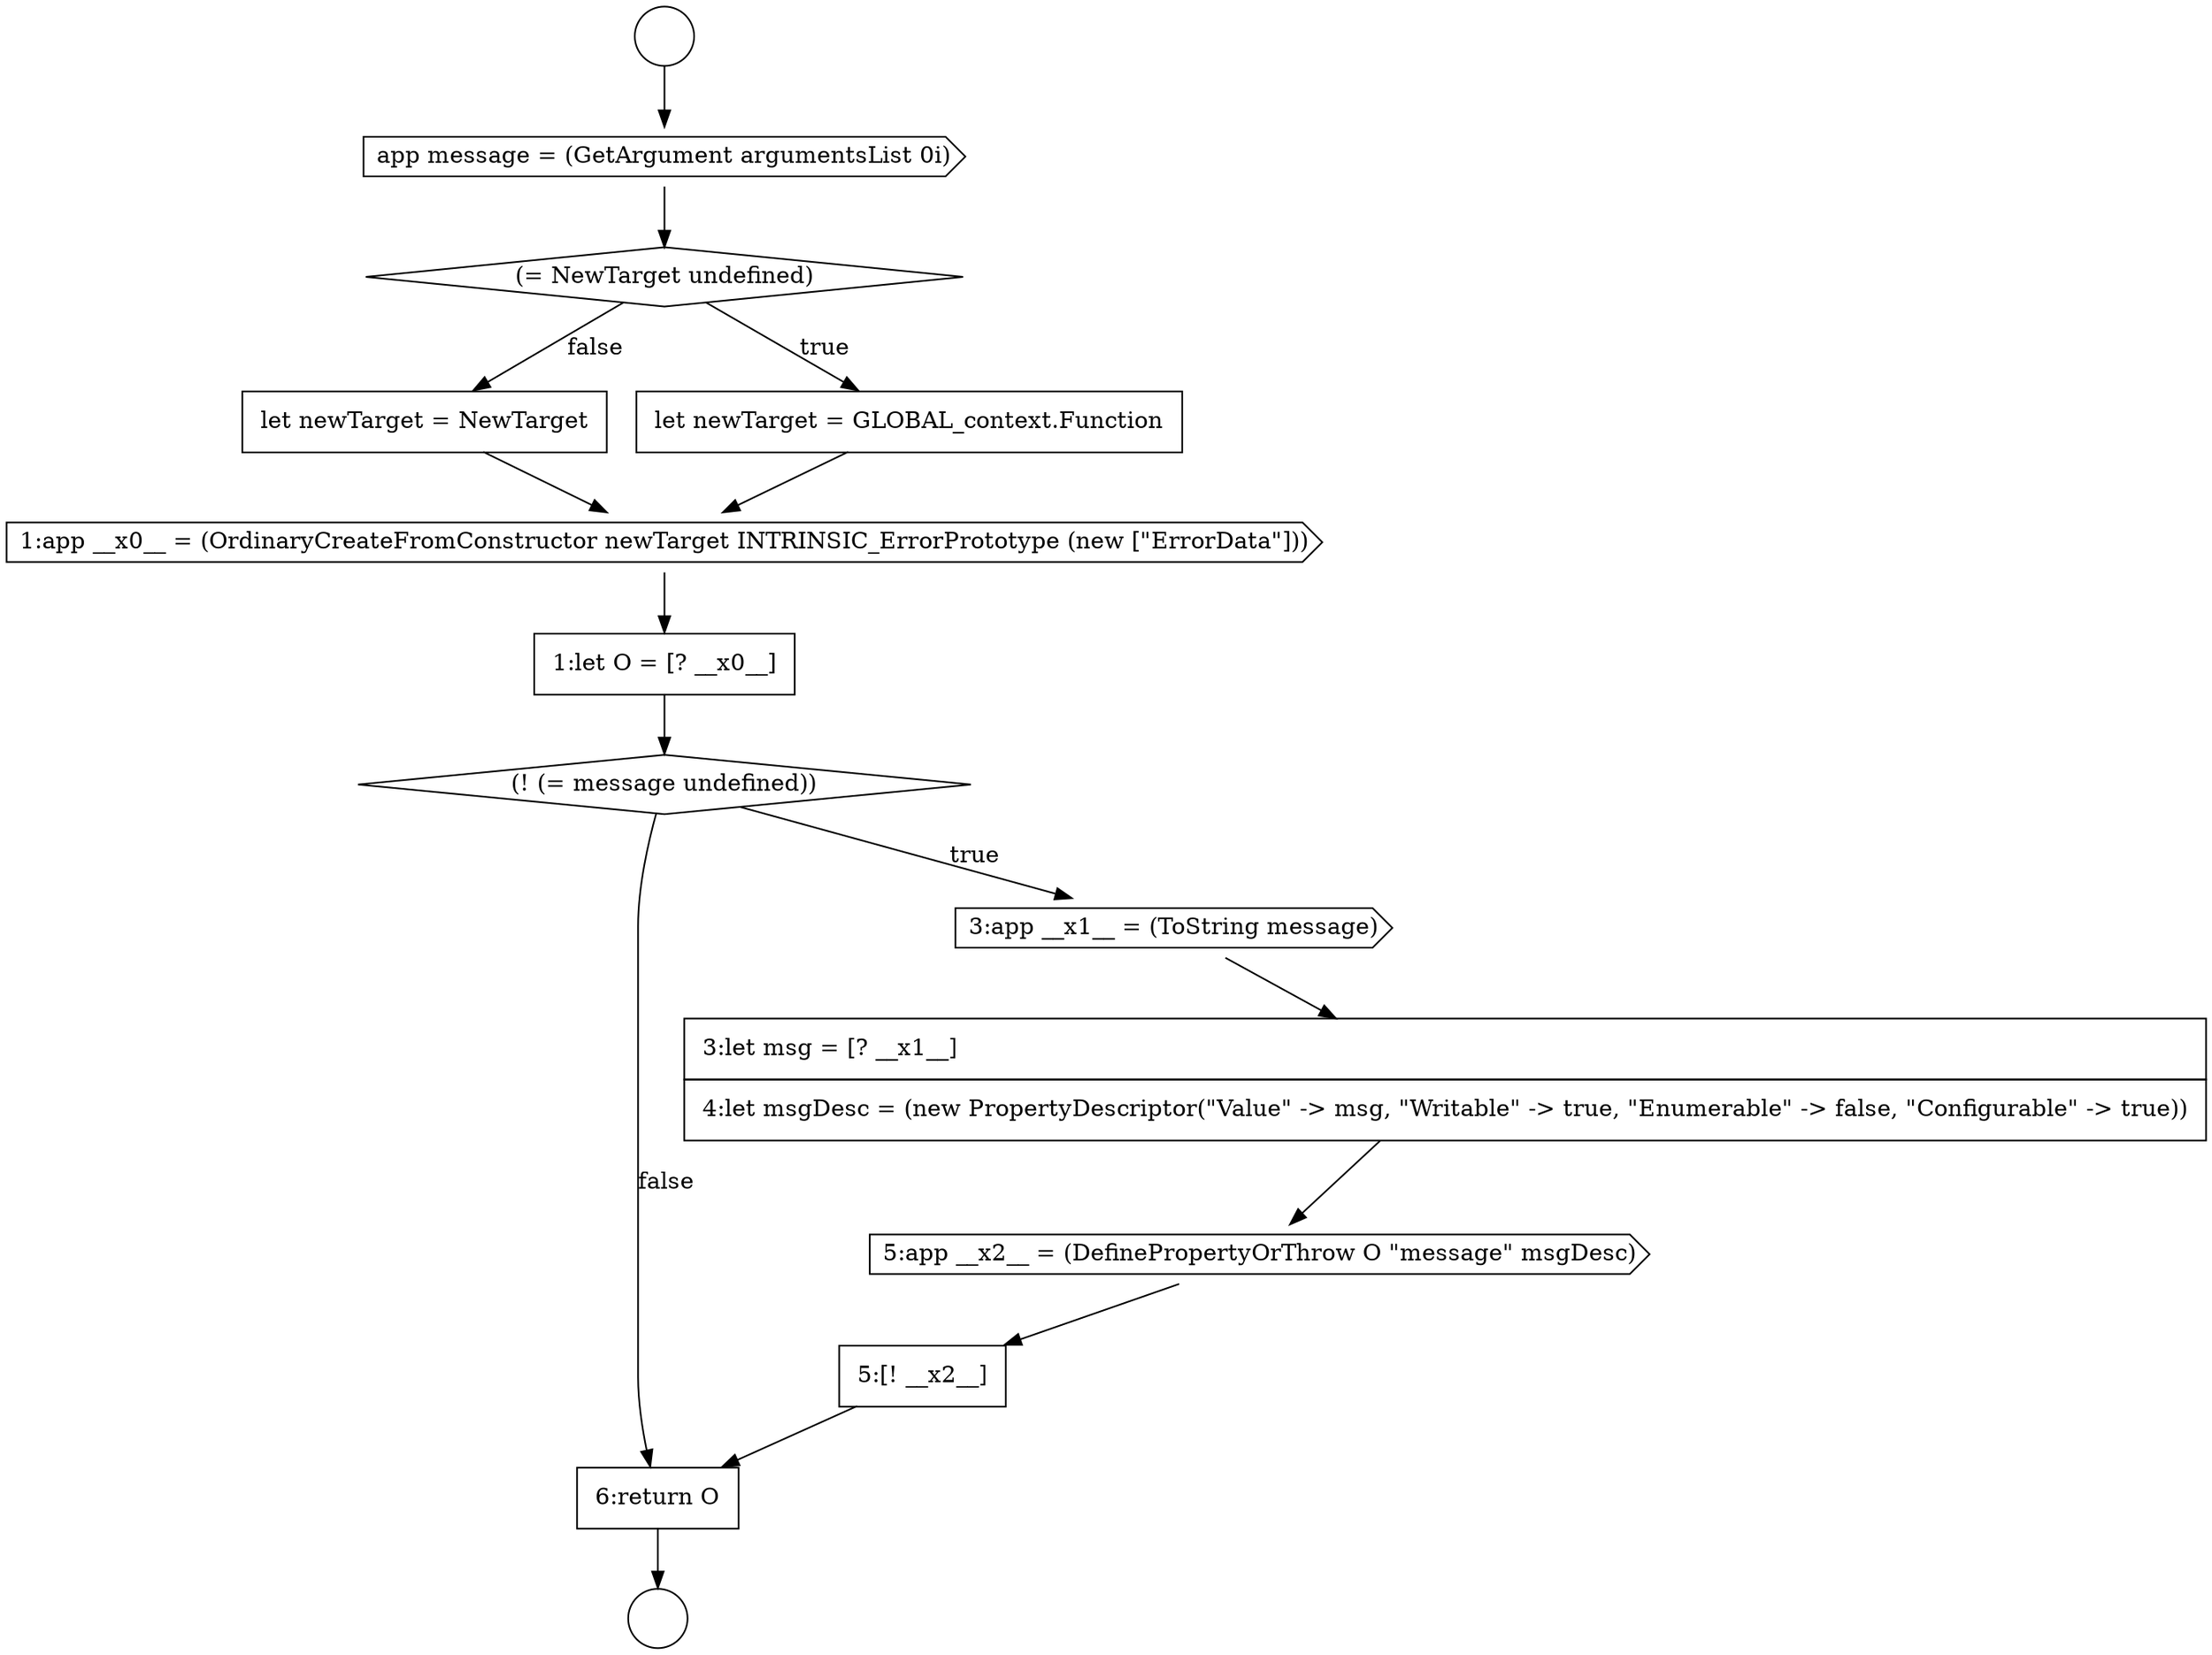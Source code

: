 digraph {
  node10811 [shape=cds, label=<<font color="black">app message = (GetArgument argumentsList 0i)</font>> color="black" fillcolor="white" style=filled]
  node10810 [shape=circle label=" " color="black" fillcolor="white" style=filled]
  node10814 [shape=none, margin=0, label=<<font color="black">
    <table border="0" cellborder="1" cellspacing="0" cellpadding="10">
      <tr><td align="left">let newTarget = NewTarget</td></tr>
    </table>
  </font>> color="black" fillcolor="white" style=filled]
  node10820 [shape=cds, label=<<font color="black">5:app __x2__ = (DefinePropertyOrThrow O &quot;message&quot; msgDesc)</font>> color="black" fillcolor="white" style=filled]
  node10821 [shape=none, margin=0, label=<<font color="black">
    <table border="0" cellborder="1" cellspacing="0" cellpadding="10">
      <tr><td align="left">5:[! __x2__]</td></tr>
    </table>
  </font>> color="black" fillcolor="white" style=filled]
  node10809 [shape=circle label=" " color="black" fillcolor="white" style=filled]
  node10822 [shape=none, margin=0, label=<<font color="black">
    <table border="0" cellborder="1" cellspacing="0" cellpadding="10">
      <tr><td align="left">6:return O</td></tr>
    </table>
  </font>> color="black" fillcolor="white" style=filled]
  node10812 [shape=diamond, label=<<font color="black">(= NewTarget undefined)</font>> color="black" fillcolor="white" style=filled]
  node10818 [shape=cds, label=<<font color="black">3:app __x1__ = (ToString message)</font>> color="black" fillcolor="white" style=filled]
  node10816 [shape=none, margin=0, label=<<font color="black">
    <table border="0" cellborder="1" cellspacing="0" cellpadding="10">
      <tr><td align="left">1:let O = [? __x0__]</td></tr>
    </table>
  </font>> color="black" fillcolor="white" style=filled]
  node10815 [shape=cds, label=<<font color="black">1:app __x0__ = (OrdinaryCreateFromConstructor newTarget INTRINSIC_ErrorPrototype (new [&quot;ErrorData&quot;]))</font>> color="black" fillcolor="white" style=filled]
  node10819 [shape=none, margin=0, label=<<font color="black">
    <table border="0" cellborder="1" cellspacing="0" cellpadding="10">
      <tr><td align="left">3:let msg = [? __x1__]</td></tr>
      <tr><td align="left">4:let msgDesc = (new PropertyDescriptor(&quot;Value&quot; -&gt; msg, &quot;Writable&quot; -&gt; true, &quot;Enumerable&quot; -&gt; false, &quot;Configurable&quot; -&gt; true))</td></tr>
    </table>
  </font>> color="black" fillcolor="white" style=filled]
  node10813 [shape=none, margin=0, label=<<font color="black">
    <table border="0" cellborder="1" cellspacing="0" cellpadding="10">
      <tr><td align="left">let newTarget = GLOBAL_context.Function</td></tr>
    </table>
  </font>> color="black" fillcolor="white" style=filled]
  node10817 [shape=diamond, label=<<font color="black">(! (= message undefined))</font>> color="black" fillcolor="white" style=filled]
  node10821 -> node10822 [ color="black"]
  node10813 -> node10815 [ color="black"]
  node10820 -> node10821 [ color="black"]
  node10811 -> node10812 [ color="black"]
  node10812 -> node10813 [label=<<font color="black">true</font>> color="black"]
  node10812 -> node10814 [label=<<font color="black">false</font>> color="black"]
  node10809 -> node10811 [ color="black"]
  node10815 -> node10816 [ color="black"]
  node10822 -> node10810 [ color="black"]
  node10817 -> node10818 [label=<<font color="black">true</font>> color="black"]
  node10817 -> node10822 [label=<<font color="black">false</font>> color="black"]
  node10819 -> node10820 [ color="black"]
  node10814 -> node10815 [ color="black"]
  node10818 -> node10819 [ color="black"]
  node10816 -> node10817 [ color="black"]
}
